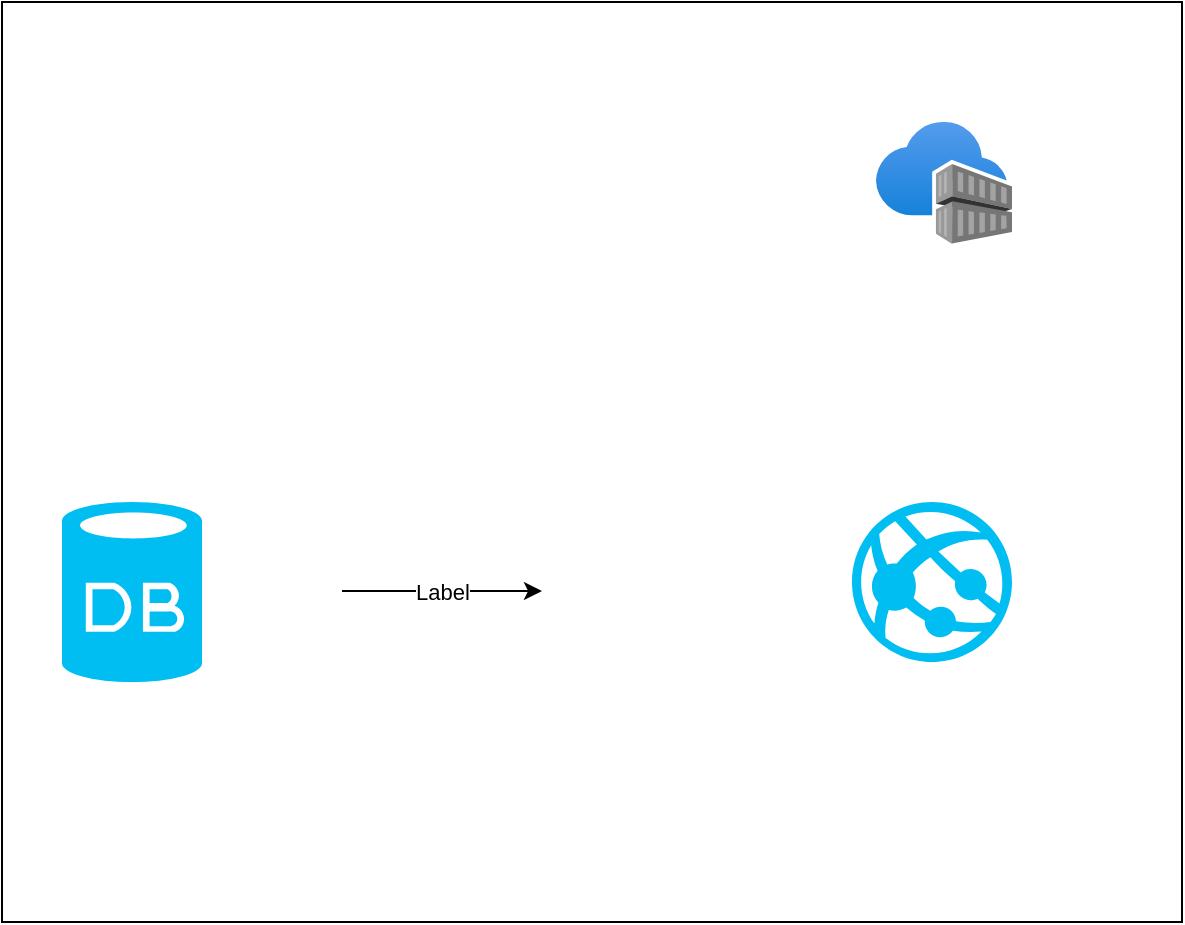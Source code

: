 <mxfile version="20.6.0" type="github">
  <diagram id="KZ8GkF-zROIEnw8miasW" name="Page-1">
    <mxGraphModel dx="1246" dy="709" grid="1" gridSize="10" guides="1" tooltips="1" connect="1" arrows="1" fold="1" page="1" pageScale="1" pageWidth="1169" pageHeight="827" math="0" shadow="0">
      <root>
        <mxCell id="0" />
        <mxCell id="1" parent="0" />
        <mxCell id="6EPzkCrXPSWuWYdCbaQZ-4" value="" style="rounded=0;whiteSpace=wrap;html=1;" vertex="1" parent="1">
          <mxGeometry x="120" y="40" width="590" height="460" as="geometry" />
        </mxCell>
        <mxCell id="6EPzkCrXPSWuWYdCbaQZ-1" value="" style="verticalLabelPosition=bottom;html=1;verticalAlign=top;align=center;strokeColor=none;fillColor=#00BEF2;shape=mxgraph.azure.database;" vertex="1" parent="1">
          <mxGeometry x="150" y="290" width="70" height="90" as="geometry" />
        </mxCell>
        <mxCell id="6EPzkCrXPSWuWYdCbaQZ-2" value="" style="verticalLabelPosition=bottom;html=1;verticalAlign=top;align=center;strokeColor=none;fillColor=#00BEF2;shape=mxgraph.azure.azure_website;pointerEvents=1;" vertex="1" parent="1">
          <mxGeometry x="545" y="290" width="80" height="80" as="geometry" />
        </mxCell>
        <mxCell id="6EPzkCrXPSWuWYdCbaQZ-3" value="" style="aspect=fixed;html=1;points=[];align=center;image;fontSize=12;image=img/lib/azure2/containers/Container_Registries.svg;" vertex="1" parent="1">
          <mxGeometry x="557" y="100" width="68" height="61" as="geometry" />
        </mxCell>
        <mxCell id="6EPzkCrXPSWuWYdCbaQZ-8" value="" style="endArrow=classic;html=1;rounded=0;" edge="1" parent="1">
          <mxGeometry relative="1" as="geometry">
            <mxPoint x="290" y="334.5" as="sourcePoint" />
            <mxPoint x="390" y="334.5" as="targetPoint" />
          </mxGeometry>
        </mxCell>
        <mxCell id="6EPzkCrXPSWuWYdCbaQZ-9" value="Label" style="edgeLabel;resizable=0;html=1;align=center;verticalAlign=middle;" connectable="0" vertex="1" parent="6EPzkCrXPSWuWYdCbaQZ-8">
          <mxGeometry relative="1" as="geometry" />
        </mxCell>
      </root>
    </mxGraphModel>
  </diagram>
</mxfile>
